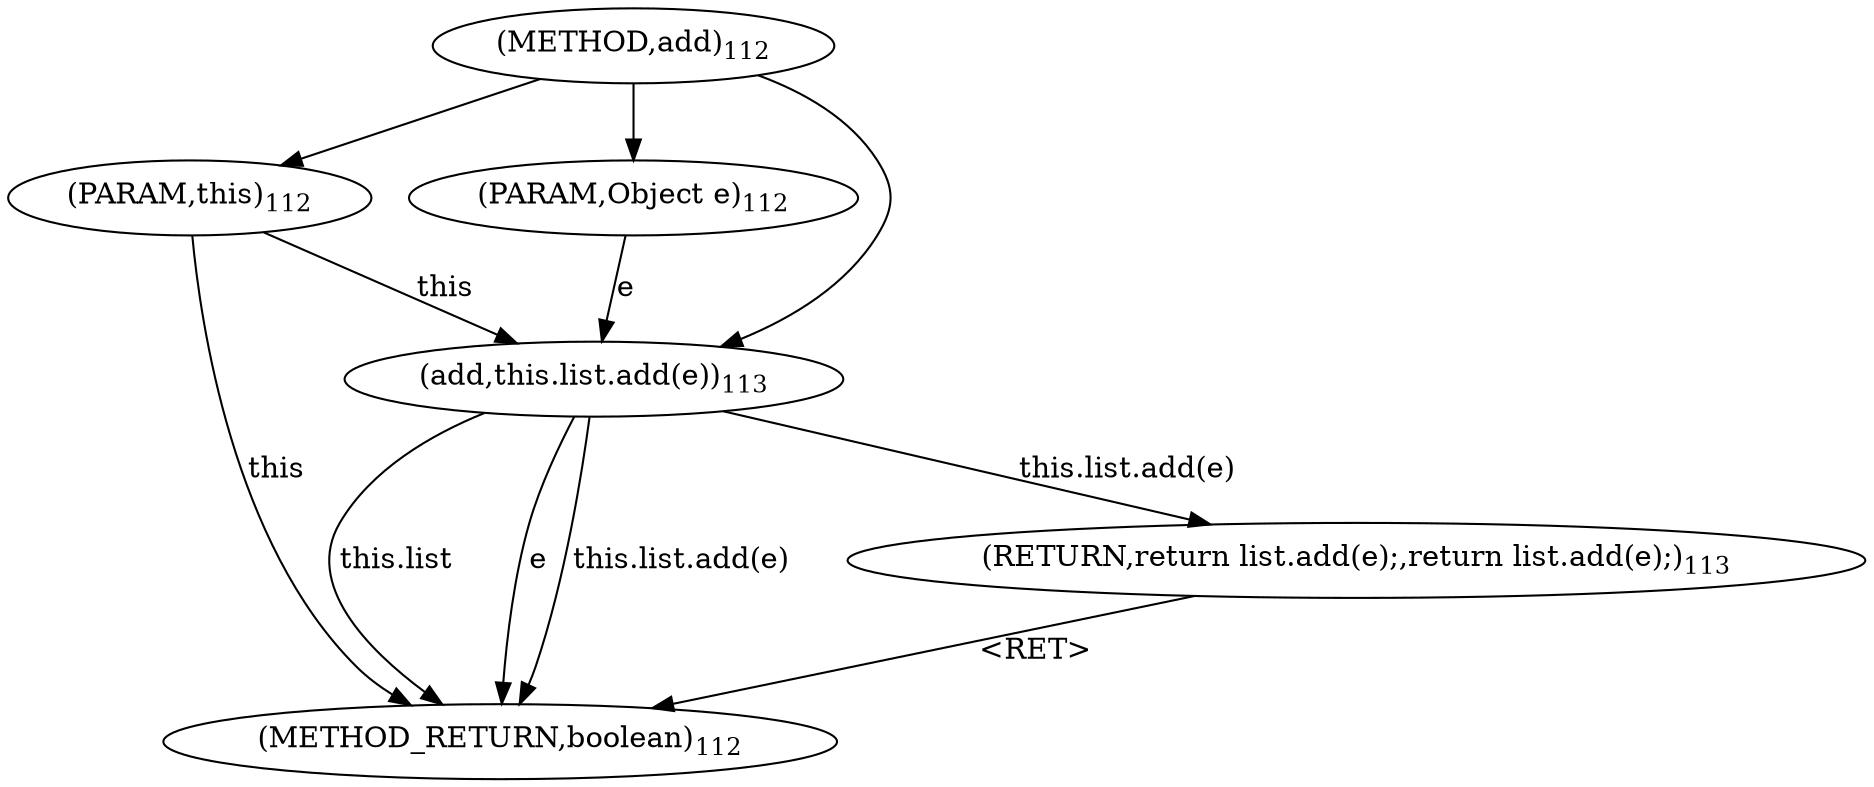 digraph "add" {  
"365" [label = <(METHOD,add)<SUB>112</SUB>> ]
"377" [label = <(METHOD_RETURN,boolean)<SUB>112</SUB>> ]
"366" [label = <(PARAM,this)<SUB>112</SUB>> ]
"367" [label = <(PARAM,Object e)<SUB>112</SUB>> ]
"369" [label = <(RETURN,return list.add(e);,return list.add(e);)<SUB>113</SUB>> ]
"370" [label = <(add,this.list.add(e))<SUB>113</SUB>> ]
"370" [label = <(add,this.list.add(e))<SUB>113</SUB>> ]
"370" [label = <(add,this.list.add(e))<SUB>113</SUB>> ]
  "369" -> "377"  [ label = "&lt;RET&gt;"] 
  "366" -> "377"  [ label = "this"] 
  "370" -> "377"  [ label = "this.list"] 
  "370" -> "377"  [ label = "e"] 
  "370" -> "377"  [ label = "this.list.add(e)"] 
  "365" -> "366" 
  "365" -> "367" 
  "370" -> "369"  [ label = "this.list.add(e)"] 
  "366" -> "370"  [ label = "this"] 
  "367" -> "370"  [ label = "e"] 
  "365" -> "370" 
}
